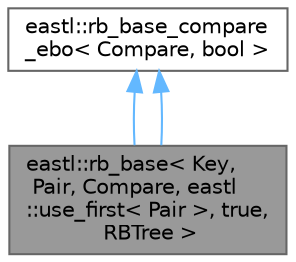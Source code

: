 digraph "eastl::rb_base&lt; Key, Pair, Compare, eastl::use_first&lt; Pair &gt;, true, RBTree &gt;"
{
 // LATEX_PDF_SIZE
  bgcolor="transparent";
  edge [fontname=Helvetica,fontsize=10,labelfontname=Helvetica,labelfontsize=10];
  node [fontname=Helvetica,fontsize=10,shape=box,height=0.2,width=0.4];
  Node1 [id="Node000001",label="eastl::rb_base\< Key,\l Pair, Compare, eastl\l::use_first\< Pair \>, true,\l RBTree \>",height=0.2,width=0.4,color="gray40", fillcolor="grey60", style="filled", fontcolor="black",tooltip=" "];
  Node2 -> Node1 [id="edge1_Node000001_Node000002",dir="back",color="steelblue1",style="solid",tooltip=" "];
  Node2 [id="Node000002",label="eastl::rb_base_compare\l_ebo\< Compare, bool \>",height=0.2,width=0.4,color="gray40", fillcolor="white", style="filled",URL="$structeastl_1_1rb__base__compare__ebo.html",tooltip=" "];
  Node2 -> Node1 [id="edge2_Node000001_Node000002",dir="back",color="steelblue1",style="solid",tooltip=" "];
}
